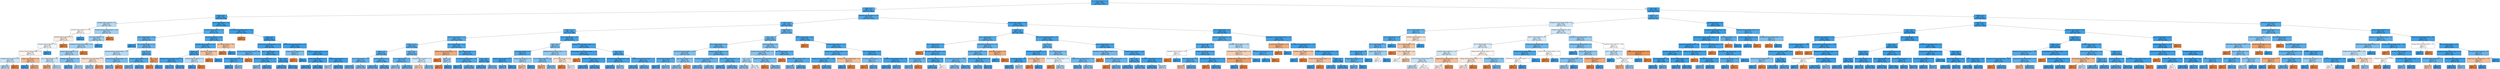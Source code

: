 digraph Tree {
node [shape=box, style="filled", color="black"] ;
0 [label="due_vs_submission_date <= 0.5\ngini = 0.083\nsamples = 153943\nvalue = [6670, 147273]", fillcolor="#399de5f3"] ;
1 [label="weight <= 1.5\ngini = 0.126\nsamples = 70923\nvalue = [4778, 66145]", fillcolor="#399de5ed"] ;
0 -> 1 [labeldistance=2.5, labelangle=45, headlabel="True"] ;
2 [label="date <= 33.0\ngini = 0.037\nsamples = 19112\nvalue = [363, 18749]", fillcolor="#399de5fa"] ;
1 -> 2 ;
3 [label="homepage_clicks_by_interval <= 6.5\ngini = 0.474\nsamples = 262\nvalue = [101, 161]", fillcolor="#399de55f"] ;
2 -> 3 ;
4 [label="oucontent_clicks_by_interval <= 37.0\ngini = 0.5\nsamples = 67\nvalue = [34, 33]", fillcolor="#e5813908"] ;
3 -> 4 ;
5 [label="homepage_clicks_by_interval <= 5.5\ngini = 0.497\nsamples = 63\nvalue = [34, 29]", fillcolor="#e5813925"] ;
4 -> 5 ;
6 [label="homepage_clicks_by_interval <= 4.5\ngini = 0.499\nsamples = 56\nvalue = [27, 29]", fillcolor="#399de512"] ;
5 -> 6 ;
7 [label="resource_clicks_by_interval_change <= 1.5\ngini = 0.499\nsamples = 52\nvalue = [27, 25]", fillcolor="#e5813913"] ;
6 -> 7 ;
8 [label="homepage_clicks_by_interval <= 3.5\ngini = 0.489\nsamples = 33\nvalue = [14, 19]", fillcolor="#399de543"] ;
7 -> 8 ;
9 [label="gini = 0.464\nsamples = 30\nvalue = [11, 19]", fillcolor="#399de56b"] ;
8 -> 9 ;
10 [label="gini = 0.0\nsamples = 3\nvalue = [3, 0]", fillcolor="#e58139ff"] ;
8 -> 10 ;
11 [label="subpage_clicks_by_interval <= 0.5\ngini = 0.432\nsamples = 19\nvalue = [13, 6]", fillcolor="#e5813989"] ;
7 -> 11 ;
12 [label="gini = 0.0\nsamples = 2\nvalue = [0, 2]", fillcolor="#399de5ff"] ;
11 -> 12 ;
13 [label="gini = 0.36\nsamples = 17\nvalue = [13, 4]", fillcolor="#e58139b1"] ;
11 -> 13 ;
14 [label="gini = 0.0\nsamples = 4\nvalue = [0, 4]", fillcolor="#399de5ff"] ;
6 -> 14 ;
15 [label="gini = 0.0\nsamples = 7\nvalue = [7, 0]", fillcolor="#e58139ff"] ;
5 -> 15 ;
16 [label="gini = 0.0\nsamples = 4\nvalue = [0, 4]", fillcolor="#399de5ff"] ;
4 -> 16 ;
17 [label="forumng_clicks_by_interval_change <= 130.5\ngini = 0.451\nsamples = 195\nvalue = [67, 128]", fillcolor="#399de57a"] ;
3 -> 17 ;
18 [label="url_clicks_by_interval <= 4.5\ngini = 0.447\nsamples = 193\nvalue = [65, 128]", fillcolor="#399de57e"] ;
17 -> 18 ;
19 [label="homepage_clicks_by_interval_change <= 68.5\ngini = 0.455\nsamples = 186\nvalue = [65, 121]", fillcolor="#399de576"] ;
18 -> 19 ;
20 [label="forumng_clicks_by_interval <= 2.5\ngini = 0.448\nsamples = 183\nvalue = [62, 121]", fillcolor="#399de57c"] ;
19 -> 20 ;
21 [label="due_vs_submission_date <= -5.5\ngini = 0.488\nsamples = 85\nvalue = [36, 49]", fillcolor="#399de544"] ;
20 -> 21 ;
22 [label="gini = 0.346\nsamples = 9\nvalue = [7, 2]", fillcolor="#e58139b6"] ;
21 -> 22 ;
23 [label="gini = 0.472\nsamples = 76\nvalue = [29, 47]", fillcolor="#399de562"] ;
21 -> 23 ;
24 [label="homepage_clicks_by_interval <= 16.5\ngini = 0.39\nsamples = 98\nvalue = [26, 72]", fillcolor="#399de5a3"] ;
20 -> 24 ;
25 [label="gini = 0.147\nsamples = 25\nvalue = [2, 23]", fillcolor="#399de5e9"] ;
24 -> 25 ;
26 [label="gini = 0.441\nsamples = 73\nvalue = [24, 49]", fillcolor="#399de582"] ;
24 -> 26 ;
27 [label="gini = 0.0\nsamples = 3\nvalue = [3, 0]", fillcolor="#e58139ff"] ;
19 -> 27 ;
28 [label="gini = 0.0\nsamples = 7\nvalue = [0, 7]", fillcolor="#399de5ff"] ;
18 -> 28 ;
29 [label="gini = 0.0\nsamples = 2\nvalue = [2, 0]", fillcolor="#e58139ff"] ;
17 -> 29 ;
30 [label="due_vs_submission_date <= -6.5\ngini = 0.027\nsamples = 18850\nvalue = [262, 18588]", fillcolor="#399de5fb"] ;
2 -> 30 ;
31 [label="homepage_clicks_by_interval <= 10.5\ngini = 0.19\nsamples = 638\nvalue = [68, 570]", fillcolor="#399de5e1"] ;
30 -> 31 ;
32 [label="due_vs_submission_date <= -85.5\ngini = 0.257\nsamples = 324\nvalue = [49, 275]", fillcolor="#399de5d2"] ;
31 -> 32 ;
33 [label="gini = 0.0\nsamples = 56\nvalue = [0, 56]", fillcolor="#399de5ff"] ;
32 -> 33 ;
34 [label="due_vs_submission_date <= -24.5\ngini = 0.299\nsamples = 268\nvalue = [49, 219]", fillcolor="#399de5c6"] ;
32 -> 34 ;
35 [label="homepage_clicks_by_interval_change <= -2.0\ngini = 0.475\nsamples = 62\nvalue = [24, 38]", fillcolor="#399de55e"] ;
34 -> 35 ;
36 [label="subpage_clicks_by_interval_change <= -2.0\ngini = 0.49\nsamples = 28\nvalue = [16, 12]", fillcolor="#e5813940"] ;
35 -> 36 ;
37 [label="gini = 0.408\nsamples = 14\nvalue = [4, 10]", fillcolor="#399de599"] ;
36 -> 37 ;
38 [label="gini = 0.245\nsamples = 14\nvalue = [12, 2]", fillcolor="#e58139d4"] ;
36 -> 38 ;
39 [label="subpage_clicks_by_interval_change <= 4.5\ngini = 0.36\nsamples = 34\nvalue = [8, 26]", fillcolor="#399de5b1"] ;
35 -> 39 ;
40 [label="gini = 0.305\nsamples = 32\nvalue = [6, 26]", fillcolor="#399de5c4"] ;
39 -> 40 ;
41 [label="gini = 0.0\nsamples = 2\nvalue = [2, 0]", fillcolor="#e58139ff"] ;
39 -> 41 ;
42 [label="date <= 211.5\ngini = 0.213\nsamples = 206\nvalue = [25, 181]", fillcolor="#399de5dc"] ;
34 -> 42 ;
43 [label="oucontent_clicks_by_interval <= 0.5\ngini = 0.187\nsamples = 201\nvalue = [21, 180]", fillcolor="#399de5e1"] ;
42 -> 43 ;
44 [label="gini = 0.283\nsamples = 88\nvalue = [15, 73]", fillcolor="#399de5cb"] ;
43 -> 44 ;
45 [label="gini = 0.101\nsamples = 113\nvalue = [6, 107]", fillcolor="#399de5f1"] ;
43 -> 45 ;
46 [label="date <= 232.5\ngini = 0.32\nsamples = 5\nvalue = [4, 1]", fillcolor="#e58139bf"] ;
42 -> 46 ;
47 [label="gini = 0.0\nsamples = 4\nvalue = [4, 0]", fillcolor="#e58139ff"] ;
46 -> 47 ;
48 [label="gini = 0.0\nsamples = 1\nvalue = [0, 1]", fillcolor="#399de5ff"] ;
46 -> 48 ;
49 [label="quiz_clicks_by_interval <= 102.0\ngini = 0.114\nsamples = 314\nvalue = [19, 295]", fillcolor="#399de5ef"] ;
31 -> 49 ;
50 [label="homepage_clicks_by_interval <= 119.0\ngini = 0.103\nsamples = 311\nvalue = [17, 294]", fillcolor="#399de5f0"] ;
49 -> 50 ;
51 [label="weight <= 0.5\ngini = 0.093\nsamples = 308\nvalue = [15, 293]", fillcolor="#399de5f2"] ;
50 -> 51 ;
52 [label="homepage_clicks_by_interval_change <= -0.5\ngini = 0.082\nsamples = 303\nvalue = [13, 290]", fillcolor="#399de5f4"] ;
51 -> 52 ;
53 [label="gini = 0.139\nsamples = 120\nvalue = [9, 111]", fillcolor="#399de5ea"] ;
52 -> 53 ;
54 [label="gini = 0.043\nsamples = 183\nvalue = [4, 179]", fillcolor="#399de5f9"] ;
52 -> 54 ;
55 [label="oucontent_clicks_by_interval <= 1.0\ngini = 0.48\nsamples = 5\nvalue = [2, 3]", fillcolor="#399de555"] ;
51 -> 55 ;
56 [label="gini = 0.0\nsamples = 3\nvalue = [0, 3]", fillcolor="#399de5ff"] ;
55 -> 56 ;
57 [label="gini = 0.0\nsamples = 2\nvalue = [2, 0]", fillcolor="#e58139ff"] ;
55 -> 57 ;
58 [label="quiz_clicks_by_interval <= 59.0\ngini = 0.444\nsamples = 3\nvalue = [2, 1]", fillcolor="#e581397f"] ;
50 -> 58 ;
59 [label="gini = 0.0\nsamples = 2\nvalue = [2, 0]", fillcolor="#e58139ff"] ;
58 -> 59 ;
60 [label="gini = 0.0\nsamples = 1\nvalue = [0, 1]", fillcolor="#399de5ff"] ;
58 -> 60 ;
61 [label="quiz_clicks_by_interval <= 143.5\ngini = 0.444\nsamples = 3\nvalue = [2, 1]", fillcolor="#e581397f"] ;
49 -> 61 ;
62 [label="gini = 0.0\nsamples = 2\nvalue = [2, 0]", fillcolor="#e58139ff"] ;
61 -> 62 ;
63 [label="gini = 0.0\nsamples = 1\nvalue = [0, 1]", fillcolor="#399de5ff"] ;
61 -> 63 ;
64 [label="resource_clicks_by_interval_change <= -155.0\ngini = 0.021\nsamples = 18212\nvalue = [194, 18018]", fillcolor="#399de5fc"] ;
30 -> 64 ;
65 [label="gini = 0.0\nsamples = 1\nvalue = [1, 0]", fillcolor="#e58139ff"] ;
64 -> 65 ;
66 [label="weight <= 0.5\ngini = 0.021\nsamples = 18211\nvalue = [193, 18018]", fillcolor="#399de5fc"] ;
64 -> 66 ;
67 [label="resource_clicks_by_interval_change <= -45.5\ngini = 0.046\nsamples = 4151\nvalue = [98, 4053]", fillcolor="#399de5f9"] ;
66 -> 67 ;
68 [label="resource_clicks_by_interval_change <= -46.5\ngini = 0.255\nsamples = 20\nvalue = [3, 17]", fillcolor="#399de5d2"] ;
67 -> 68 ;
69 [label="resource_clicks_by_interval <= 11.5\ngini = 0.105\nsamples = 18\nvalue = [1, 17]", fillcolor="#399de5f0"] ;
68 -> 69 ;
70 [label="gini = 0.0\nsamples = 14\nvalue = [0, 14]", fillcolor="#399de5ff"] ;
69 -> 70 ;
71 [label="gini = 0.375\nsamples = 4\nvalue = [1, 3]", fillcolor="#399de5aa"] ;
69 -> 71 ;
72 [label="gini = 0.0\nsamples = 2\nvalue = [2, 0]", fillcolor="#e58139ff"] ;
68 -> 72 ;
73 [label="due_vs_submission_date <= -1.5\ngini = 0.045\nsamples = 4131\nvalue = [95, 4036]", fillcolor="#399de5f9"] ;
67 -> 73 ;
74 [label="glossary_clicks_by_interval_change <= -2.5\ngini = 0.076\nsamples = 883\nvalue = [35, 848]", fillcolor="#399de5f4"] ;
73 -> 74 ;
75 [label="gini = 0.375\nsamples = 8\nvalue = [2, 6]", fillcolor="#399de5aa"] ;
74 -> 75 ;
76 [label="gini = 0.073\nsamples = 875\nvalue = [33, 842]", fillcolor="#399de5f5"] ;
74 -> 76 ;
77 [label="date <= 232.5\ngini = 0.036\nsamples = 3248\nvalue = [60, 3188]", fillcolor="#399de5fa"] ;
73 -> 77 ;
78 [label="gini = 0.048\nsamples = 2173\nvalue = [54, 2119]", fillcolor="#399de5f9"] ;
77 -> 78 ;
79 [label="gini = 0.011\nsamples = 1075\nvalue = [6, 1069]", fillcolor="#399de5fe"] ;
77 -> 79 ;
80 [label="glossary_clicks_by_interval_change <= -12.0\ngini = 0.013\nsamples = 14060\nvalue = [95, 13965]", fillcolor="#399de5fd"] ;
66 -> 80 ;
81 [label="forumng_clicks_by_interval <= 2.0\ngini = 0.375\nsamples = 4\nvalue = [1, 3]", fillcolor="#399de5aa"] ;
80 -> 81 ;
82 [label="gini = 0.0\nsamples = 1\nvalue = [1, 0]", fillcolor="#e58139ff"] ;
81 -> 82 ;
83 [label="gini = 0.0\nsamples = 3\nvalue = [0, 3]", fillcolor="#399de5ff"] ;
81 -> 83 ;
84 [label="quiz_clicks_by_interval_change <= 31.5\ngini = 0.013\nsamples = 14056\nvalue = [94, 13962]", fillcolor="#399de5fd"] ;
80 -> 84 ;
85 [label="forumng_clicks_by_interval <= 11.5\ngini = 0.012\nsamples = 13509\nvalue = [81, 13428]", fillcolor="#399de5fd"] ;
84 -> 85 ;
86 [label="gini = 0.019\nsamples = 6621\nvalue = [62, 6559]", fillcolor="#399de5fd"] ;
85 -> 86 ;
87 [label="gini = 0.006\nsamples = 6888\nvalue = [19, 6869]", fillcolor="#399de5fe"] ;
85 -> 87 ;
88 [label="homepage_clicks_by_interval <= 1.5\ngini = 0.046\nsamples = 547\nvalue = [13, 534]", fillcolor="#399de5f9"] ;
84 -> 88 ;
89 [label="gini = 0.444\nsamples = 3\nvalue = [1, 2]", fillcolor="#399de57f"] ;
88 -> 89 ;
90 [label="gini = 0.043\nsamples = 544\nvalue = [12, 532]", fillcolor="#399de5f9"] ;
88 -> 90 ;
91 [label="homepage_clicks_by_interval <= 25.5\ngini = 0.156\nsamples = 51811\nvalue = [4415, 47396]", fillcolor="#399de5e7"] ;
1 -> 91 ;
92 [label="weight <= 19.0\ngini = 0.199\nsamples = 28667\nvalue = [3210, 25457]", fillcolor="#399de5df"] ;
91 -> 92 ;
93 [label="weight <= 17.75\ngini = 0.168\nsamples = 20938\nvalue = [1940, 18998]", fillcolor="#399de5e5"] ;
92 -> 93 ;
94 [label="forumng_clicks_by_interval <= 6.5\ngini = 0.201\nsamples = 14534\nvalue = [1646, 12888]", fillcolor="#399de5de"] ;
93 -> 94 ;
95 [label="weight <= 11.25\ngini = 0.23\nsamples = 9393\nvalue = [1247, 8146]", fillcolor="#399de5d8"] ;
94 -> 95 ;
96 [label="weight <= 2.5\ngini = 0.213\nsamples = 7481\nvalue = [907, 6574]", fillcolor="#399de5dc"] ;
95 -> 96 ;
97 [label="due_vs_submission_date <= -2.5\ngini = 0.287\nsamples = 1059\nvalue = [184, 875]", fillcolor="#399de5c9"] ;
96 -> 97 ;
98 [label="gini = 0.235\nsamples = 596\nvalue = [81, 515]", fillcolor="#399de5d7"] ;
97 -> 98 ;
99 [label="gini = 0.346\nsamples = 463\nvalue = [103, 360]", fillcolor="#399de5b6"] ;
97 -> 99 ;
100 [label="url_clicks_by_interval <= 1.5\ngini = 0.2\nsamples = 6422\nvalue = [723, 5699]", fillcolor="#399de5df"] ;
96 -> 100 ;
101 [label="gini = 0.213\nsamples = 5436\nvalue = [657, 4779]", fillcolor="#399de5dc"] ;
100 -> 101 ;
102 [label="gini = 0.125\nsamples = 986\nvalue = [66, 920]", fillcolor="#399de5ed"] ;
100 -> 102 ;
103 [label="date <= 175.5\ngini = 0.292\nsamples = 1912\nvalue = [340, 1572]", fillcolor="#399de5c8"] ;
95 -> 103 ;
104 [label="due_vs_submission_date <= -7.5\ngini = 0.274\nsamples = 1815\nvalue = [298, 1517]", fillcolor="#399de5cd"] ;
103 -> 104 ;
105 [label="gini = 0.407\nsamples = 260\nvalue = [74, 186]", fillcolor="#399de59a"] ;
104 -> 105 ;
106 [label="gini = 0.247\nsamples = 1555\nvalue = [224, 1331]", fillcolor="#399de5d4"] ;
104 -> 106 ;
107 [label="homepage_clicks_by_interval <= 11.5\ngini = 0.491\nsamples = 97\nvalue = [42, 55]", fillcolor="#399de53c"] ;
103 -> 107 ;
108 [label="gini = 0.475\nsamples = 49\nvalue = [30, 19]", fillcolor="#e581395e"] ;
107 -> 108 ;
109 [label="gini = 0.375\nsamples = 48\nvalue = [12, 36]", fillcolor="#399de5aa"] ;
107 -> 109 ;
110 [label="due_vs_submission_date <= -40.0\ngini = 0.143\nsamples = 5141\nvalue = [399, 4742]", fillcolor="#399de5ea"] ;
94 -> 110 ;
111 [label="subpage_clicks_by_interval_change <= 4.0\ngini = 0.375\nsamples = 8\nvalue = [6, 2]", fillcolor="#e58139aa"] ;
110 -> 111 ;
112 [label="gini = 0.0\nsamples = 5\nvalue = [5, 0]", fillcolor="#e58139ff"] ;
111 -> 112 ;
113 [label="weight <= 7.0\ngini = 0.444\nsamples = 3\nvalue = [1, 2]", fillcolor="#399de57f"] ;
111 -> 113 ;
114 [label="gini = 0.0\nsamples = 1\nvalue = [1, 0]", fillcolor="#e58139ff"] ;
113 -> 114 ;
115 [label="gini = 0.0\nsamples = 2\nvalue = [0, 2]", fillcolor="#399de5ff"] ;
113 -> 115 ;
116 [label="due_vs_submission_date <= -1.5\ngini = 0.141\nsamples = 5133\nvalue = [393, 4740]", fillcolor="#399de5ea"] ;
110 -> 116 ;
117 [label="quiz_clicks_by_interval_change <= -56.5\ngini = 0.181\nsamples = 2707\nvalue = [272, 2435]", fillcolor="#399de5e3"] ;
116 -> 117 ;
118 [label="gini = 0.045\nsamples = 172\nvalue = [4, 168]", fillcolor="#399de5f9"] ;
117 -> 118 ;
119 [label="gini = 0.189\nsamples = 2535\nvalue = [268, 2267]", fillcolor="#399de5e1"] ;
117 -> 119 ;
120 [label="date <= 102.0\ngini = 0.095\nsamples = 2426\nvalue = [121, 2305]", fillcolor="#399de5f2"] ;
116 -> 120 ;
121 [label="gini = 0.074\nsamples = 2260\nvalue = [87, 2173]", fillcolor="#399de5f5"] ;
120 -> 121 ;
122 [label="gini = 0.326\nsamples = 166\nvalue = [34, 132]", fillcolor="#399de5bd"] ;
120 -> 122 ;
123 [label="due_vs_submission_date <= -24.5\ngini = 0.088\nsamples = 6404\nvalue = [294, 6110]", fillcolor="#399de5f3"] ;
93 -> 123 ;
124 [label="date <= 64.5\ngini = 0.377\nsamples = 135\nvalue = [34, 101]", fillcolor="#399de5a9"] ;
123 -> 124 ;
125 [label="quiz_clicks_by_interval <= 0.5\ngini = 0.161\nsamples = 34\nvalue = [3, 31]", fillcolor="#399de5e6"] ;
124 -> 125 ;
126 [label="homepage_clicks_by_interval <= 0.5\ngini = 0.069\nsamples = 28\nvalue = [1, 27]", fillcolor="#399de5f6"] ;
125 -> 126 ;
127 [label="gini = 0.219\nsamples = 8\nvalue = [1, 7]", fillcolor="#399de5db"] ;
126 -> 127 ;
128 [label="gini = 0.0\nsamples = 20\nvalue = [0, 20]", fillcolor="#399de5ff"] ;
126 -> 128 ;
129 [label="subpage_clicks_by_interval <= 3.5\ngini = 0.444\nsamples = 6\nvalue = [2, 4]", fillcolor="#399de57f"] ;
125 -> 129 ;
130 [label="gini = 0.444\nsamples = 3\nvalue = [2, 1]", fillcolor="#e581397f"] ;
129 -> 130 ;
131 [label="gini = 0.0\nsamples = 3\nvalue = [0, 3]", fillcolor="#399de5ff"] ;
129 -> 131 ;
132 [label="homepage_clicks_by_interval_change <= -1.5\ngini = 0.425\nsamples = 101\nvalue = [31, 70]", fillcolor="#399de58e"] ;
124 -> 132 ;
133 [label="due_vs_submission_date <= -111.0\ngini = 0.384\nsamples = 85\nvalue = [22, 63]", fillcolor="#399de5a6"] ;
132 -> 133 ;
134 [label="gini = 0.375\nsamples = 4\nvalue = [3, 1]", fillcolor="#e58139aa"] ;
133 -> 134 ;
135 [label="gini = 0.359\nsamples = 81\nvalue = [19, 62]", fillcolor="#399de5b1"] ;
133 -> 135 ;
136 [label="due_vs_submission_date <= -44.5\ngini = 0.492\nsamples = 16\nvalue = [9, 7]", fillcolor="#e5813939"] ;
132 -> 136 ;
137 [label="gini = 0.0\nsamples = 3\nvalue = [3, 0]", fillcolor="#e58139ff"] ;
136 -> 137 ;
138 [label="gini = 0.497\nsamples = 13\nvalue = [6, 7]", fillcolor="#399de524"] ;
136 -> 138 ;
139 [label="homepage_clicks_by_interval_change <= -6.5\ngini = 0.08\nsamples = 6269\nvalue = [260, 6009]", fillcolor="#399de5f4"] ;
123 -> 139 ;
140 [label="sharedsubpage_clicks_by_interval_change <= -3.5\ngini = 0.06\nsamples = 4427\nvalue = [138, 4289]", fillcolor="#399de5f7"] ;
139 -> 140 ;
141 [label="gini = 0.0\nsamples = 1\nvalue = [1, 0]", fillcolor="#e58139ff"] ;
140 -> 141 ;
142 [label="forumng_clicks_by_interval_change <= -24.5\ngini = 0.06\nsamples = 4426\nvalue = [137, 4289]", fillcolor="#399de5f7"] ;
140 -> 142 ;
143 [label="gini = 0.044\nsamples = 2070\nvalue = [47, 2023]", fillcolor="#399de5f9"] ;
142 -> 143 ;
144 [label="gini = 0.073\nsamples = 2356\nvalue = [90, 2266]", fillcolor="#399de5f5"] ;
142 -> 144 ;
145 [label="date <= 85.5\ngini = 0.124\nsamples = 1842\nvalue = [122, 1720]", fillcolor="#399de5ed"] ;
139 -> 145 ;
146 [label="forumng_clicks_by_interval_change <= 64.0\ngini = 0.068\nsamples = 738\nvalue = [26, 712]", fillcolor="#399de5f6"] ;
145 -> 146 ;
147 [label="gini = 0.061\nsamples = 727\nvalue = [23, 704]", fillcolor="#399de5f7"] ;
146 -> 147 ;
148 [label="gini = 0.397\nsamples = 11\nvalue = [3, 8]", fillcolor="#399de59f"] ;
146 -> 148 ;
149 [label="homepage_clicks_by_interval_change <= -1.5\ngini = 0.159\nsamples = 1104\nvalue = [96, 1008]", fillcolor="#399de5e7"] ;
145 -> 149 ;
150 [label="gini = 0.134\nsamples = 828\nvalue = [60, 768]", fillcolor="#399de5eb"] ;
149 -> 150 ;
151 [label="gini = 0.227\nsamples = 276\nvalue = [36, 240]", fillcolor="#399de5d9"] ;
149 -> 151 ;
152 [label="weight <= 26.5\ngini = 0.275\nsamples = 7729\nvalue = [1270, 6459]", fillcolor="#399de5cd"] ;
92 -> 152 ;
153 [label="date <= 161.5\ngini = 0.309\nsamples = 6119\nvalue = [1168, 4951]", fillcolor="#399de5c3"] ;
152 -> 153 ;
154 [label="due_vs_submission_date <= -7.5\ngini = 0.278\nsamples = 4492\nvalue = [749, 3743]", fillcolor="#399de5cc"] ;
153 -> 154 ;
155 [label="quiz_clicks_by_interval_change <= -122.0\ngini = 0.384\nsamples = 830\nvalue = [215, 615]", fillcolor="#399de5a6"] ;
154 -> 155 ;
156 [label="forumng_clicks_by_interval <= 1.5\ngini = 0.188\nsamples = 76\nvalue = [8, 68]", fillcolor="#399de5e1"] ;
155 -> 156 ;
157 [label="gini = 0.043\nsamples = 46\nvalue = [1, 45]", fillcolor="#399de5f9"] ;
156 -> 157 ;
158 [label="gini = 0.358\nsamples = 30\nvalue = [7, 23]", fillcolor="#399de5b1"] ;
156 -> 158 ;
159 [label="page_clicks_by_interval <= 1.5\ngini = 0.398\nsamples = 754\nvalue = [207, 547]", fillcolor="#399de59f"] ;
155 -> 159 ;
160 [label="gini = 0.393\nsamples = 747\nvalue = [201, 546]", fillcolor="#399de5a1"] ;
159 -> 160 ;
161 [label="gini = 0.245\nsamples = 7\nvalue = [6, 1]", fillcolor="#e58139d4"] ;
159 -> 161 ;
162 [label="homepage_clicks_by_interval <= 12.5\ngini = 0.249\nsamples = 3662\nvalue = [534, 3128]", fillcolor="#399de5d3"] ;
154 -> 162 ;
163 [label="homepage_clicks_by_interval_change <= -2.5\ngini = 0.297\nsamples = 1746\nvalue = [317, 1429]", fillcolor="#399de5c6"] ;
162 -> 163 ;
164 [label="gini = 0.273\nsamples = 1130\nvalue = [184, 946]", fillcolor="#399de5cd"] ;
163 -> 164 ;
165 [label="gini = 0.339\nsamples = 616\nvalue = [133, 483]", fillcolor="#399de5b9"] ;
163 -> 165 ;
166 [label="quiz_clicks_by_interval_change <= -6.5\ngini = 0.201\nsamples = 1916\nvalue = [217, 1699]", fillcolor="#399de5de"] ;
162 -> 166 ;
167 [label="gini = 0.142\nsamples = 715\nvalue = [55, 660]", fillcolor="#399de5ea"] ;
166 -> 167 ;
168 [label="gini = 0.233\nsamples = 1201\nvalue = [162, 1039]", fillcolor="#399de5d7"] ;
166 -> 168 ;
169 [label="url_clicks_by_interval <= 3.5\ngini = 0.382\nsamples = 1627\nvalue = [419, 1208]", fillcolor="#399de5a7"] ;
153 -> 169 ;
170 [label="oucontent_clicks_by_interval_change <= -2.5\ngini = 0.405\nsamples = 1367\nvalue = [386, 981]", fillcolor="#399de59b"] ;
169 -> 170 ;
171 [label="date <= 197.0\ngini = 0.461\nsamples = 481\nvalue = [173, 308]", fillcolor="#399de570"] ;
170 -> 171 ;
172 [label="gini = 0.407\nsamples = 288\nvalue = [82, 206]", fillcolor="#399de599"] ;
171 -> 172 ;
173 [label="gini = 0.498\nsamples = 193\nvalue = [91, 102]", fillcolor="#399de51b"] ;
171 -> 173 ;
174 [label="subpage_clicks_by_interval_change <= -38.0\ngini = 0.365\nsamples = 886\nvalue = [213, 673]", fillcolor="#399de5ae"] ;
170 -> 174 ;
175 [label="gini = 0.0\nsamples = 5\nvalue = [5, 0]", fillcolor="#e58139ff"] ;
174 -> 175 ;
176 [label="gini = 0.361\nsamples = 881\nvalue = [208, 673]", fillcolor="#399de5b0"] ;
174 -> 176 ;
177 [label="due_vs_submission_date <= -45.5\ngini = 0.222\nsamples = 260\nvalue = [33, 227]", fillcolor="#399de5da"] ;
169 -> 177 ;
178 [label="gini = 0.0\nsamples = 2\nvalue = [2, 0]", fillcolor="#e58139ff"] ;
177 -> 178 ;
179 [label="resource_clicks_by_interval_change <= -2.5\ngini = 0.211\nsamples = 258\nvalue = [31, 227]", fillcolor="#399de5dc"] ;
177 -> 179 ;
180 [label="gini = 0.339\nsamples = 74\nvalue = [16, 58]", fillcolor="#399de5b9"] ;
179 -> 180 ;
181 [label="gini = 0.15\nsamples = 184\nvalue = [15, 169]", fillcolor="#399de5e8"] ;
179 -> 181 ;
182 [label="due_vs_submission_date <= -94.5\ngini = 0.119\nsamples = 1610\nvalue = [102, 1508]", fillcolor="#399de5ee"] ;
152 -> 182 ;
183 [label="gini = 0.0\nsamples = 2\nvalue = [2, 0]", fillcolor="#e58139ff"] ;
182 -> 183 ;
184 [label="oucontent_clicks_by_interval <= 51.5\ngini = 0.117\nsamples = 1608\nvalue = [100, 1508]", fillcolor="#399de5ee"] ;
182 -> 184 ;
185 [label="forumng_clicks_by_interval_change <= 54.5\ngini = 0.158\nsamples = 893\nvalue = [77, 816]", fillcolor="#399de5e7"] ;
184 -> 185 ;
186 [label="forumng_clicks_by_interval_change <= -456.0\ngini = 0.154\nsamples = 890\nvalue = [75, 815]", fillcolor="#399de5e8"] ;
185 -> 186 ;
187 [label="gini = 0.0\nsamples = 1\nvalue = [1, 0]", fillcolor="#e58139ff"] ;
186 -> 187 ;
188 [label="gini = 0.153\nsamples = 889\nvalue = [74, 815]", fillcolor="#399de5e8"] ;
186 -> 188 ;
189 [label="homepage_clicks_by_interval_change <= -8.5\ngini = 0.444\nsamples = 3\nvalue = [2, 1]", fillcolor="#e581397f"] ;
185 -> 189 ;
190 [label="gini = 0.0\nsamples = 1\nvalue = [0, 1]", fillcolor="#399de5ff"] ;
189 -> 190 ;
191 [label="gini = 0.0\nsamples = 2\nvalue = [2, 0]", fillcolor="#e58139ff"] ;
189 -> 191 ;
192 [label="due_vs_submission_date <= -20.5\ngini = 0.062\nsamples = 715\nvalue = [23, 692]", fillcolor="#399de5f7"] ;
184 -> 192 ;
193 [label="url_clicks_by_interval_change <= -4.0\ngini = 0.375\nsamples = 12\nvalue = [3, 9]", fillcolor="#399de5aa"] ;
192 -> 193 ;
194 [label="gini = 0.0\nsamples = 2\nvalue = [2, 0]", fillcolor="#e58139ff"] ;
193 -> 194 ;
195 [label="gini = 0.18\nsamples = 10\nvalue = [1, 9]", fillcolor="#399de5e3"] ;
193 -> 195 ;
196 [label="homepage_clicks_by_interval_change <= 10.5\ngini = 0.055\nsamples = 703\nvalue = [20, 683]", fillcolor="#399de5f8"] ;
192 -> 196 ;
197 [label="gini = 0.047\nsamples = 666\nvalue = [16, 650]", fillcolor="#399de5f9"] ;
196 -> 197 ;
198 [label="gini = 0.193\nsamples = 37\nvalue = [4, 33]", fillcolor="#399de5e0"] ;
196 -> 198 ;
199 [label="forumng_clicks_by_interval <= 43.5\ngini = 0.099\nsamples = 23144\nvalue = [1205, 21939]", fillcolor="#399de5f1"] ;
91 -> 199 ;
200 [label="weight <= 2.5\ngini = 0.123\nsamples = 12844\nvalue = [846, 11998]", fillcolor="#399de5ed"] ;
199 -> 200 ;
201 [label="due_vs_submission_date <= -2.5\ngini = 0.218\nsamples = 1158\nvalue = [144, 1014]", fillcolor="#399de5db"] ;
200 -> 201 ;
202 [label="due_vs_submission_date <= -5.5\ngini = 0.137\nsamples = 513\nvalue = [38, 475]", fillcolor="#399de5eb"] ;
201 -> 202 ;
203 [label="gini = 0.0\nsamples = 2\nvalue = [2, 0]", fillcolor="#e58139ff"] ;
202 -> 203 ;
204 [label="quiz_clicks_by_interval_change <= 53.0\ngini = 0.131\nsamples = 511\nvalue = [36, 475]", fillcolor="#399de5ec"] ;
202 -> 204 ;
205 [label="quiz_clicks_by_interval <= 51.0\ngini = 0.306\nsamples = 53\nvalue = [10, 43]", fillcolor="#399de5c4"] ;
204 -> 205 ;
206 [label="gini = 0.265\nsamples = 51\nvalue = [8, 43]", fillcolor="#399de5d0"] ;
205 -> 206 ;
207 [label="gini = 0.0\nsamples = 2\nvalue = [2, 0]", fillcolor="#e58139ff"] ;
205 -> 207 ;
208 [label="url_clicks_by_interval <= 12.0\ngini = 0.107\nsamples = 458\nvalue = [26, 432]", fillcolor="#399de5f0"] ;
204 -> 208 ;
209 [label="gini = 0.1\nsamples = 454\nvalue = [24, 430]", fillcolor="#399de5f1"] ;
208 -> 209 ;
210 [label="gini = 0.5\nsamples = 4\nvalue = [2, 2]", fillcolor="#e5813900"] ;
208 -> 210 ;
211 [label="ouelluminate_clicks_by_interval <= 8.5\ngini = 0.275\nsamples = 645\nvalue = [106, 539]", fillcolor="#399de5cd"] ;
201 -> 211 ;
212 [label="forumng_clicks_by_interval <= 24.5\ngini = 0.27\nsamples = 641\nvalue = [103, 538]", fillcolor="#399de5ce"] ;
211 -> 212 ;
213 [label="quiz_clicks_by_interval_change <= 165.0\ngini = 0.311\nsamples = 456\nvalue = [88, 368]", fillcolor="#399de5c2"] ;
212 -> 213 ;
214 [label="gini = 0.357\nsamples = 336\nvalue = [78, 258]", fillcolor="#399de5b2"] ;
213 -> 214 ;
215 [label="gini = 0.153\nsamples = 120\nvalue = [10, 110]", fillcolor="#399de5e8"] ;
213 -> 215 ;
216 [label="resource_clicks_by_interval_change <= 8.5\ngini = 0.149\nsamples = 185\nvalue = [15, 170]", fillcolor="#399de5e9"] ;
212 -> 216 ;
217 [label="gini = 0.223\nsamples = 86\nvalue = [11, 75]", fillcolor="#399de5da"] ;
216 -> 217 ;
218 [label="gini = 0.078\nsamples = 99\nvalue = [4, 95]", fillcolor="#399de5f4"] ;
216 -> 218 ;
219 [label="ouwiki_clicks_by_interval <= 6.0\ngini = 0.375\nsamples = 4\nvalue = [3, 1]", fillcolor="#e58139aa"] ;
211 -> 219 ;
220 [label="gini = 0.0\nsamples = 1\nvalue = [0, 1]", fillcolor="#399de5ff"] ;
219 -> 220 ;
221 [label="gini = 0.0\nsamples = 3\nvalue = [3, 0]", fillcolor="#e58139ff"] ;
219 -> 221 ;
222 [label="ouwiki_clicks_by_interval_change <= -27.5\ngini = 0.113\nsamples = 11686\nvalue = [702, 10984]", fillcolor="#399de5ef"] ;
200 -> 222 ;
223 [label="date <= 91.5\ngini = 0.28\nsamples = 356\nvalue = [60, 296]", fillcolor="#399de5cb"] ;
222 -> 223 ;
224 [label="ouelluminate_clicks_by_interval <= 9.5\ngini = 0.086\nsamples = 133\nvalue = [6, 127]", fillcolor="#399de5f3"] ;
223 -> 224 ;
225 [label="url_clicks_by_interval <= 13.5\ngini = 0.06\nsamples = 130\nvalue = [4, 126]", fillcolor="#399de5f7"] ;
224 -> 225 ;
226 [label="gini = 0.046\nsamples = 127\nvalue = [3, 124]", fillcolor="#399de5f9"] ;
225 -> 226 ;
227 [label="gini = 0.444\nsamples = 3\nvalue = [1, 2]", fillcolor="#399de57f"] ;
225 -> 227 ;
228 [label="quiz_clicks_by_interval <= 79.5\ngini = 0.444\nsamples = 3\nvalue = [2, 1]", fillcolor="#e581397f"] ;
224 -> 228 ;
229 [label="gini = 0.0\nsamples = 2\nvalue = [2, 0]", fillcolor="#e58139ff"] ;
228 -> 229 ;
230 [label="gini = 0.0\nsamples = 1\nvalue = [0, 1]", fillcolor="#399de5ff"] ;
228 -> 230 ;
231 [label="due_vs_submission_date <= -5.5\ngini = 0.367\nsamples = 223\nvalue = [54, 169]", fillcolor="#399de5ae"] ;
223 -> 231 ;
232 [label="resource_clicks_by_interval_change <= -12.5\ngini = 0.497\nsamples = 28\nvalue = [13, 15]", fillcolor="#399de522"] ;
231 -> 232 ;
233 [label="gini = 0.0\nsamples = 5\nvalue = [5, 0]", fillcolor="#e58139ff"] ;
232 -> 233 ;
234 [label="gini = 0.454\nsamples = 23\nvalue = [8, 15]", fillcolor="#399de577"] ;
232 -> 234 ;
235 [label="subpage_clicks_by_interval_change <= -12.5\ngini = 0.332\nsamples = 195\nvalue = [41, 154]", fillcolor="#399de5bb"] ;
231 -> 235 ;
236 [label="gini = 0.159\nsamples = 46\nvalue = [4, 42]", fillcolor="#399de5e7"] ;
235 -> 236 ;
237 [label="gini = 0.373\nsamples = 149\nvalue = [37, 112]", fillcolor="#399de5ab"] ;
235 -> 237 ;
238 [label="due_vs_submission_date <= -20.5\ngini = 0.107\nsamples = 11330\nvalue = [642, 10688]", fillcolor="#399de5f0"] ;
222 -> 238 ;
239 [label="externalquiz_clicks_by_interval_change <= -1.5\ngini = 0.34\nsamples = 106\nvalue = [23, 83]", fillcolor="#399de5b8"] ;
238 -> 239 ;
240 [label="gini = 0.0\nsamples = 3\nvalue = [3, 0]", fillcolor="#e58139ff"] ;
239 -> 240 ;
241 [label="ouwiki_clicks_by_interval_change <= -12.5\ngini = 0.313\nsamples = 103\nvalue = [20, 83]", fillcolor="#399de5c2"] ;
239 -> 241 ;
242 [label="gini = 0.0\nsamples = 2\nvalue = [2, 0]", fillcolor="#e58139ff"] ;
241 -> 242 ;
243 [label="gini = 0.293\nsamples = 101\nvalue = [18, 83]", fillcolor="#399de5c8"] ;
241 -> 243 ;
244 [label="oucontent_clicks_by_interval <= 143.5\ngini = 0.104\nsamples = 11224\nvalue = [619, 10605]", fillcolor="#399de5f0"] ;
238 -> 244 ;
245 [label="date <= 110.5\ngini = 0.119\nsamples = 8290\nvalue = [526, 7764]", fillcolor="#399de5ee"] ;
244 -> 245 ;
246 [label="gini = 0.087\nsamples = 4580\nvalue = [209, 4371]", fillcolor="#399de5f3"] ;
245 -> 246 ;
247 [label="gini = 0.156\nsamples = 3710\nvalue = [317, 3393]", fillcolor="#399de5e7"] ;
245 -> 247 ;
248 [label="oucontent_clicks_by_interval <= 1437.0\ngini = 0.061\nsamples = 2934\nvalue = [93, 2841]", fillcolor="#399de5f7"] ;
244 -> 248 ;
249 [label="gini = 0.06\nsamples = 2926\nvalue = [90, 2836]", fillcolor="#399de5f7"] ;
248 -> 249 ;
250 [label="gini = 0.469\nsamples = 8\nvalue = [3, 5]", fillcolor="#399de566"] ;
248 -> 250 ;
251 [label="due_vs_submission_date <= -6.5\ngini = 0.067\nsamples = 10300\nvalue = [359, 9941]", fillcolor="#399de5f6"] ;
199 -> 251 ;
252 [label="resource_clicks_by_interval <= 34.5\ngini = 0.16\nsamples = 854\nvalue = [75, 779]", fillcolor="#399de5e6"] ;
251 -> 252 ;
253 [label="due_vs_submission_date <= -40.5\ngini = 0.146\nsamples = 830\nvalue = [66, 764]", fillcolor="#399de5e9"] ;
252 -> 253 ;
254 [label="homepage_clicks_by_interval <= 52.5\ngini = 0.5\nsamples = 8\nvalue = [4, 4]", fillcolor="#e5813900"] ;
253 -> 254 ;
255 [label="gini = 0.0\nsamples = 4\nvalue = [4, 0]", fillcolor="#e58139ff"] ;
254 -> 255 ;
256 [label="gini = 0.0\nsamples = 4\nvalue = [0, 4]", fillcolor="#399de5ff"] ;
254 -> 256 ;
257 [label="forumng_clicks_by_interval <= 89.5\ngini = 0.139\nsamples = 822\nvalue = [62, 760]", fillcolor="#399de5ea"] ;
253 -> 257 ;
258 [label="assessment_type_TMA <= 0.5\ngini = 0.192\nsamples = 475\nvalue = [51, 424]", fillcolor="#399de5e0"] ;
257 -> 258 ;
259 [label="gini = 0.444\nsamples = 3\nvalue = [2, 1]", fillcolor="#e581397f"] ;
258 -> 259 ;
260 [label="gini = 0.186\nsamples = 472\nvalue = [49, 423]", fillcolor="#399de5e1"] ;
258 -> 260 ;
261 [label="ouelluminate_clicks_by_interval_change <= -29.5\ngini = 0.061\nsamples = 347\nvalue = [11, 336]", fillcolor="#399de5f7"] ;
257 -> 261 ;
262 [label="gini = 0.0\nsamples = 1\nvalue = [1, 0]", fillcolor="#e58139ff"] ;
261 -> 262 ;
263 [label="gini = 0.056\nsamples = 346\nvalue = [10, 336]", fillcolor="#399de5f7"] ;
261 -> 263 ;
264 [label="homepage_clicks_by_interval <= 128.5\ngini = 0.469\nsamples = 24\nvalue = [9, 15]", fillcolor="#399de566"] ;
252 -> 264 ;
265 [label="ouelluminate_clicks_by_interval_change <= 0.5\ngini = 0.473\nsamples = 13\nvalue = [8, 5]", fillcolor="#e5813960"] ;
264 -> 265 ;
266 [label="homepage_clicks_by_interval_change <= -18.0\ngini = 0.32\nsamples = 10\nvalue = [8, 2]", fillcolor="#e58139bf"] ;
265 -> 266 ;
267 [label="gini = 0.0\nsamples = 2\nvalue = [0, 2]", fillcolor="#399de5ff"] ;
266 -> 267 ;
268 [label="gini = 0.0\nsamples = 8\nvalue = [8, 0]", fillcolor="#e58139ff"] ;
266 -> 268 ;
269 [label="gini = 0.0\nsamples = 3\nvalue = [0, 3]", fillcolor="#399de5ff"] ;
265 -> 269 ;
270 [label="externalquiz_clicks_by_interval <= 7.0\ngini = 0.165\nsamples = 11\nvalue = [1, 10]", fillcolor="#399de5e6"] ;
264 -> 270 ;
271 [label="gini = 0.0\nsamples = 10\nvalue = [0, 10]", fillcolor="#399de5ff"] ;
270 -> 271 ;
272 [label="gini = 0.0\nsamples = 1\nvalue = [1, 0]", fillcolor="#e58139ff"] ;
270 -> 272 ;
273 [label="externalquiz_clicks_by_interval_change <= -12.5\ngini = 0.058\nsamples = 9446\nvalue = [284, 9162]", fillcolor="#399de5f7"] ;
251 -> 273 ;
274 [label="url_clicks_by_interval_change <= 27.0\ngini = 0.375\nsamples = 4\nvalue = [3, 1]", fillcolor="#e58139aa"] ;
273 -> 274 ;
275 [label="gini = 0.0\nsamples = 3\nvalue = [3, 0]", fillcolor="#e58139ff"] ;
274 -> 275 ;
276 [label="gini = 0.0\nsamples = 1\nvalue = [0, 1]", fillcolor="#399de5ff"] ;
274 -> 276 ;
277 [label="oucontent_clicks_by_interval_change <= -767.0\ngini = 0.058\nsamples = 9442\nvalue = [281, 9161]", fillcolor="#399de5f7"] ;
273 -> 277 ;
278 [label="oucontent_clicks_by_interval <= 145.0\ngini = 0.444\nsamples = 3\nvalue = [2, 1]", fillcolor="#e581397f"] ;
277 -> 278 ;
279 [label="gini = 0.0\nsamples = 1\nvalue = [0, 1]", fillcolor="#399de5ff"] ;
278 -> 279 ;
280 [label="gini = 0.0\nsamples = 2\nvalue = [2, 0]", fillcolor="#e58139ff"] ;
278 -> 280 ;
281 [label="dualpane_clicks_by_interval_change <= -23.5\ngini = 0.057\nsamples = 9439\nvalue = [279, 9160]", fillcolor="#399de5f7"] ;
277 -> 281 ;
282 [label="resource_clicks_by_interval_change <= 1.5\ngini = 0.444\nsamples = 3\nvalue = [2, 1]", fillcolor="#e581397f"] ;
281 -> 282 ;
283 [label="gini = 0.0\nsamples = 1\nvalue = [0, 1]", fillcolor="#399de5ff"] ;
282 -> 283 ;
284 [label="gini = 0.0\nsamples = 2\nvalue = [2, 0]", fillcolor="#e58139ff"] ;
282 -> 284 ;
285 [label="weight <= 2.5\ngini = 0.057\nsamples = 9436\nvalue = [277, 9159]", fillcolor="#399de5f7"] ;
281 -> 285 ;
286 [label="gini = 0.116\nsamples = 934\nvalue = [58, 876]", fillcolor="#399de5ee"] ;
285 -> 286 ;
287 [label="gini = 0.05\nsamples = 8502\nvalue = [219, 8283]", fillcolor="#399de5f8"] ;
285 -> 287 ;
288 [label="date <= 19.5\ngini = 0.045\nsamples = 83020\nvalue = [1892, 81128]", fillcolor="#399de5f9"] ;
0 -> 288 [labeldistance=2.5, labelangle=-45, headlabel="False"] ;
289 [label="weight <= 1.0\ngini = 0.177\nsamples = 6173\nvalue = [606, 5567]", fillcolor="#399de5e3"] ;
288 -> 289 ;
290 [label="homepage_clicks_by_interval_change <= 0.5\ngini = 0.488\nsamples = 1349\nvalue = [571, 778]", fillcolor="#399de544"] ;
289 -> 290 ;
291 [label="due_vs_submission_date <= 18.5\ngini = 0.307\nsamples = 37\nvalue = [7, 30]", fillcolor="#399de5c4"] ;
290 -> 291 ;
292 [label="due_vs_submission_date <= 3.5\ngini = 0.18\nsamples = 30\nvalue = [3, 27]", fillcolor="#399de5e3"] ;
291 -> 292 ;
293 [label="due_vs_submission_date <= 2.5\ngini = 0.266\nsamples = 19\nvalue = [3, 16]", fillcolor="#399de5cf"] ;
292 -> 293 ;
294 [label="due_vs_submission_date <= 1.5\ngini = 0.142\nsamples = 13\nvalue = [1, 12]", fillcolor="#399de5ea"] ;
293 -> 294 ;
295 [label="subpage_clicks_by_interval <= 3.0\ngini = 0.245\nsamples = 7\nvalue = [1, 6]", fillcolor="#399de5d4"] ;
294 -> 295 ;
296 [label="gini = 0.278\nsamples = 6\nvalue = [1, 5]", fillcolor="#399de5cc"] ;
295 -> 296 ;
297 [label="gini = 0.0\nsamples = 1\nvalue = [0, 1]", fillcolor="#399de5ff"] ;
295 -> 297 ;
298 [label="gini = 0.0\nsamples = 6\nvalue = [0, 6]", fillcolor="#399de5ff"] ;
294 -> 298 ;
299 [label="subpage_clicks_by_interval <= 1.0\ngini = 0.444\nsamples = 6\nvalue = [2, 4]", fillcolor="#399de57f"] ;
293 -> 299 ;
300 [label="gini = 0.5\nsamples = 4\nvalue = [2, 2]", fillcolor="#e5813900"] ;
299 -> 300 ;
301 [label="gini = 0.0\nsamples = 2\nvalue = [0, 2]", fillcolor="#399de5ff"] ;
299 -> 301 ;
302 [label="gini = 0.0\nsamples = 11\nvalue = [0, 11]", fillcolor="#399de5ff"] ;
292 -> 302 ;
303 [label="oucontent_clicks_by_interval <= 0.5\ngini = 0.49\nsamples = 7\nvalue = [4, 3]", fillcolor="#e5813940"] ;
291 -> 303 ;
304 [label="due_vs_submission_date <= 20.5\ngini = 0.444\nsamples = 6\nvalue = [4, 2]", fillcolor="#e581397f"] ;
303 -> 304 ;
305 [label="gini = 0.0\nsamples = 1\nvalue = [1, 0]", fillcolor="#e58139ff"] ;
304 -> 305 ;
306 [label="due_vs_submission_date <= 21.5\ngini = 0.48\nsamples = 5\nvalue = [3, 2]", fillcolor="#e5813955"] ;
304 -> 306 ;
307 [label="gini = 0.5\nsamples = 2\nvalue = [1, 1]", fillcolor="#e5813900"] ;
306 -> 307 ;
308 [label="gini = 0.444\nsamples = 3\nvalue = [2, 1]", fillcolor="#e581397f"] ;
306 -> 308 ;
309 [label="gini = 0.0\nsamples = 1\nvalue = [0, 1]", fillcolor="#399de5ff"] ;
303 -> 309 ;
310 [label="oucontent_clicks_by_interval <= 84.5\ngini = 0.49\nsamples = 1312\nvalue = [564, 748]", fillcolor="#399de53f"] ;
290 -> 310 ;
311 [label="glossary_clicks_by_interval <= 3.5\ngini = 0.493\nsamples = 1167\nvalue = [516, 651]", fillcolor="#399de535"] ;
310 -> 311 ;
312 [label="due_vs_submission_date <= 10.5\ngini = 0.494\nsamples = 1147\nvalue = [512, 635]", fillcolor="#399de531"] ;
311 -> 312 ;
313 [label="oucontent_clicks_by_interval <= 71.5\ngini = 0.49\nsamples = 925\nvalue = [398, 527]", fillcolor="#399de53e"] ;
312 -> 313 ;
314 [label="resource_clicks_by_interval_change <= 8.5\ngini = 0.487\nsamples = 889\nvalue = [374, 515]", fillcolor="#399de546"] ;
313 -> 314 ;
315 [label="gini = 0.479\nsamples = 682\nvalue = [271, 411]", fillcolor="#399de557"] ;
314 -> 315 ;
316 [label="gini = 0.5\nsamples = 207\nvalue = [103, 104]", fillcolor="#399de502"] ;
314 -> 316 ;
317 [label="subpage_clicks_by_interval_change <= 18.5\ngini = 0.444\nsamples = 36\nvalue = [24, 12]", fillcolor="#e581397f"] ;
313 -> 317 ;
318 [label="gini = 0.499\nsamples = 23\nvalue = [12, 11]", fillcolor="#e5813915"] ;
317 -> 318 ;
319 [label="gini = 0.142\nsamples = 13\nvalue = [12, 1]", fillcolor="#e58139ea"] ;
317 -> 319 ;
320 [label="subpage_clicks_by_interval_change <= 14.5\ngini = 0.5\nsamples = 222\nvalue = [114, 108]", fillcolor="#e581390d"] ;
312 -> 320 ;
321 [label="subpage_clicks_by_interval_change <= 12.5\ngini = 0.495\nsamples = 193\nvalue = [106, 87]", fillcolor="#e581392e"] ;
320 -> 321 ;
322 [label="gini = 0.498\nsamples = 185\nvalue = [98, 87]", fillcolor="#e581391d"] ;
321 -> 322 ;
323 [label="gini = 0.0\nsamples = 8\nvalue = [8, 0]", fillcolor="#e58139ff"] ;
321 -> 323 ;
324 [label="oucontent_clicks_by_interval <= 28.5\ngini = 0.4\nsamples = 29\nvalue = [8, 21]", fillcolor="#399de59e"] ;
320 -> 324 ;
325 [label="gini = 0.0\nsamples = 3\nvalue = [3, 0]", fillcolor="#e58139ff"] ;
324 -> 325 ;
326 [label="gini = 0.311\nsamples = 26\nvalue = [5, 21]", fillcolor="#399de5c2"] ;
324 -> 326 ;
327 [label="forumng_clicks_by_interval_change <= 40.0\ngini = 0.32\nsamples = 20\nvalue = [4, 16]", fillcolor="#399de5bf"] ;
311 -> 327 ;
328 [label="subpage_clicks_by_interval_change <= 4.0\ngini = 0.133\nsamples = 14\nvalue = [1, 13]", fillcolor="#399de5eb"] ;
327 -> 328 ;
329 [label="oucollaborate_clicks_by_interval_change <= 1.0\ngini = 0.5\nsamples = 2\nvalue = [1, 1]", fillcolor="#e5813900"] ;
328 -> 329 ;
330 [label="gini = 0.0\nsamples = 1\nvalue = [1, 0]", fillcolor="#e58139ff"] ;
329 -> 330 ;
331 [label="gini = 0.0\nsamples = 1\nvalue = [0, 1]", fillcolor="#399de5ff"] ;
329 -> 331 ;
332 [label="gini = 0.0\nsamples = 12\nvalue = [0, 12]", fillcolor="#399de5ff"] ;
328 -> 332 ;
333 [label="forumng_clicks_by_interval_change <= 66.0\ngini = 0.5\nsamples = 6\nvalue = [3, 3]", fillcolor="#e5813900"] ;
327 -> 333 ;
334 [label="gini = 0.0\nsamples = 3\nvalue = [3, 0]", fillcolor="#e58139ff"] ;
333 -> 334 ;
335 [label="gini = 0.0\nsamples = 3\nvalue = [0, 3]", fillcolor="#399de5ff"] ;
333 -> 335 ;
336 [label="subpage_clicks_by_interval_change <= 23.5\ngini = 0.443\nsamples = 145\nvalue = [48, 97]", fillcolor="#399de581"] ;
310 -> 336 ;
337 [label="subpage_clicks_by_interval_change <= 4.5\ngini = 0.372\nsamples = 97\nvalue = [24, 73]", fillcolor="#399de5ab"] ;
336 -> 337 ;
338 [label="gini = 0.0\nsamples = 15\nvalue = [0, 15]", fillcolor="#399de5ff"] ;
337 -> 338 ;
339 [label="glossary_clicks_by_interval <= 4.5\ngini = 0.414\nsamples = 82\nvalue = [24, 58]", fillcolor="#399de595"] ;
337 -> 339 ;
340 [label="subpage_clicks_by_interval_change <= 20.5\ngini = 0.393\nsamples = 78\nvalue = [21, 57]", fillcolor="#399de5a1"] ;
339 -> 340 ;
341 [label="gini = 0.417\nsamples = 71\nvalue = [21, 50]", fillcolor="#399de594"] ;
340 -> 341 ;
342 [label="gini = 0.0\nsamples = 7\nvalue = [0, 7]", fillcolor="#399de5ff"] ;
340 -> 342 ;
343 [label="oucollaborate_clicks_by_interval <= 3.5\ngini = 0.375\nsamples = 4\nvalue = [3, 1]", fillcolor="#e58139aa"] ;
339 -> 343 ;
344 [label="gini = 0.0\nsamples = 3\nvalue = [3, 0]", fillcolor="#e58139ff"] ;
343 -> 344 ;
345 [label="gini = 0.0\nsamples = 1\nvalue = [0, 1]", fillcolor="#399de5ff"] ;
343 -> 345 ;
346 [label="oucontent_clicks_by_interval <= 198.0\ngini = 0.5\nsamples = 48\nvalue = [24, 24]", fillcolor="#e5813900"] ;
336 -> 346 ;
347 [label="due_vs_submission_date <= 1.5\ngini = 0.484\nsamples = 39\nvalue = [16, 23]", fillcolor="#399de54e"] ;
346 -> 347 ;
348 [label="gini = 0.0\nsamples = 7\nvalue = [0, 7]", fillcolor="#399de5ff"] ;
347 -> 348 ;
349 [label="due_vs_submission_date <= 4.5\ngini = 0.5\nsamples = 32\nvalue = [16, 16]", fillcolor="#e5813900"] ;
347 -> 349 ;
350 [label="gini = 0.391\nsamples = 15\nvalue = [11, 4]", fillcolor="#e58139a2"] ;
349 -> 350 ;
351 [label="gini = 0.415\nsamples = 17\nvalue = [5, 12]", fillcolor="#399de595"] ;
349 -> 351 ;
352 [label="subpage_clicks_by_interval_change <= 25.5\ngini = 0.198\nsamples = 9\nvalue = [8, 1]", fillcolor="#e58139df"] ;
346 -> 352 ;
353 [label="gini = 0.0\nsamples = 1\nvalue = [0, 1]", fillcolor="#399de5ff"] ;
352 -> 353 ;
354 [label="gini = 0.0\nsamples = 8\nvalue = [8, 0]", fillcolor="#e58139ff"] ;
352 -> 354 ;
355 [label="assessment_type_CMA <= 0.5\ngini = 0.014\nsamples = 4824\nvalue = [35, 4789]", fillcolor="#399de5fd"] ;
289 -> 355 ;
356 [label="oucollaborate_clicks_by_interval <= 16.5\ngini = 0.013\nsamples = 4787\nvalue = [31, 4756]", fillcolor="#399de5fd"] ;
355 -> 356 ;
357 [label="sharedsubpage_clicks_by_interval_change <= 0.5\ngini = 0.012\nsamples = 4780\nvalue = [30, 4750]", fillcolor="#399de5fd"] ;
356 -> 357 ;
358 [label="page_clicks_by_interval_change <= 4.5\ngini = 0.012\nsamples = 4739\nvalue = [28, 4711]", fillcolor="#399de5fd"] ;
357 -> 358 ;
359 [label="homepage_clicks_by_interval <= 7.5\ngini = 0.01\nsamples = 4364\nvalue = [21, 4343]", fillcolor="#399de5fe"] ;
358 -> 359 ;
360 [label="quiz_clicks_by_interval <= 1.5\ngini = 0.026\nsamples = 678\nvalue = [9, 669]", fillcolor="#399de5fc"] ;
359 -> 360 ;
361 [label="gini = 0.024\nsamples = 671\nvalue = [8, 663]", fillcolor="#399de5fc"] ;
360 -> 361 ;
362 [label="gini = 0.245\nsamples = 7\nvalue = [1, 6]", fillcolor="#399de5d4"] ;
360 -> 362 ;
363 [label="forumng_clicks_by_interval <= 6.5\ngini = 0.006\nsamples = 3686\nvalue = [12, 3674]", fillcolor="#399de5fe"] ;
359 -> 363 ;
364 [label="gini = 0.022\nsamples = 273\nvalue = [3, 270]", fillcolor="#399de5fc"] ;
363 -> 364 ;
365 [label="gini = 0.005\nsamples = 3413\nvalue = [9, 3404]", fillcolor="#399de5fe"] ;
363 -> 365 ;
366 [label="subpage_clicks_by_interval_change <= 11.0\ngini = 0.037\nsamples = 375\nvalue = [7, 368]", fillcolor="#399de5fa"] ;
358 -> 366 ;
367 [label="gini = 0.0\nsamples = 1\nvalue = [1, 0]", fillcolor="#e58139ff"] ;
366 -> 367 ;
368 [label="forumng_clicks_by_interval <= 17.0\ngini = 0.032\nsamples = 374\nvalue = [6, 368]", fillcolor="#399de5fb"] ;
366 -> 368 ;
369 [label="gini = 0.26\nsamples = 13\nvalue = [2, 11]", fillcolor="#399de5d1"] ;
368 -> 369 ;
370 [label="gini = 0.022\nsamples = 361\nvalue = [4, 357]", fillcolor="#399de5fc"] ;
368 -> 370 ;
371 [label="subpage_clicks_by_interval_change <= 3.5\ngini = 0.093\nsamples = 41\nvalue = [2, 39]", fillcolor="#399de5f2"] ;
357 -> 371 ;
372 [label="gini = 0.0\nsamples = 1\nvalue = [1, 0]", fillcolor="#e58139ff"] ;
371 -> 372 ;
373 [label="forumng_clicks_by_interval_change <= 66.0\ngini = 0.049\nsamples = 40\nvalue = [1, 39]", fillcolor="#399de5f8"] ;
371 -> 373 ;
374 [label="forumng_clicks_by_interval <= 63.5\ngini = 0.219\nsamples = 8\nvalue = [1, 7]", fillcolor="#399de5db"] ;
373 -> 374 ;
375 [label="gini = 0.0\nsamples = 7\nvalue = [0, 7]", fillcolor="#399de5ff"] ;
374 -> 375 ;
376 [label="gini = 0.0\nsamples = 1\nvalue = [1, 0]", fillcolor="#e58139ff"] ;
374 -> 376 ;
377 [label="gini = 0.0\nsamples = 32\nvalue = [0, 32]", fillcolor="#399de5ff"] ;
373 -> 377 ;
378 [label="quiz_clicks_by_interval <= 2.5\ngini = 0.245\nsamples = 7\nvalue = [1, 6]", fillcolor="#399de5d4"] ;
356 -> 378 ;
379 [label="gini = 0.0\nsamples = 1\nvalue = [1, 0]", fillcolor="#e58139ff"] ;
378 -> 379 ;
380 [label="gini = 0.0\nsamples = 6\nvalue = [0, 6]", fillcolor="#399de5ff"] ;
378 -> 380 ;
381 [label="homepage_clicks_by_interval_change <= 8.0\ngini = 0.193\nsamples = 37\nvalue = [4, 33]", fillcolor="#399de5e0"] ;
355 -> 381 ;
382 [label="oucontent_clicks_by_interval <= 16.5\ngini = 0.077\nsamples = 25\nvalue = [1, 24]", fillcolor="#399de5f4"] ;
381 -> 382 ;
383 [label="gini = 0.0\nsamples = 24\nvalue = [0, 24]", fillcolor="#399de5ff"] ;
382 -> 383 ;
384 [label="gini = 0.0\nsamples = 1\nvalue = [1, 0]", fillcolor="#e58139ff"] ;
382 -> 384 ;
385 [label="homepage_clicks_by_interval_change <= 12.0\ngini = 0.375\nsamples = 12\nvalue = [3, 9]", fillcolor="#399de5aa"] ;
381 -> 385 ;
386 [label="gini = 0.0\nsamples = 3\nvalue = [3, 0]", fillcolor="#e58139ff"] ;
385 -> 386 ;
387 [label="gini = 0.0\nsamples = 9\nvalue = [0, 9]", fillcolor="#399de5ff"] ;
385 -> 387 ;
388 [label="weight <= 67.5\ngini = 0.033\nsamples = 76847\nvalue = [1286, 75561]", fillcolor="#399de5fb"] ;
288 -> 388 ;
389 [label="weight <= 13.75\ngini = 0.028\nsamples = 74971\nvalue = [1077, 73894]", fillcolor="#399de5fb"] ;
388 -> 389 ;
390 [label="date <= 183.5\ngini = 0.015\nsamples = 49052\nvalue = [382, 48670]", fillcolor="#399de5fd"] ;
389 -> 390 ;
391 [label="homepage_clicks_by_interval <= 13.5\ngini = 0.029\nsamples = 16504\nvalue = [242, 16262]", fillcolor="#399de5fb"] ;
390 -> 391 ;
392 [label="oucontent_clicks_by_interval <= 243.0\ngini = 0.061\nsamples = 3867\nvalue = [121, 3746]", fillcolor="#399de5f7"] ;
391 -> 392 ;
393 [label="oucontent_clicks_by_interval_change <= -146.5\ngini = 0.06\nsamples = 3866\nvalue = [120, 3746]", fillcolor="#399de5f7"] ;
392 -> 393 ;
394 [label="resource_clicks_by_interval_change <= -8.0\ngini = 0.408\nsamples = 7\nvalue = [2, 5]", fillcolor="#399de599"] ;
393 -> 394 ;
395 [label="gini = 0.0\nsamples = 5\nvalue = [0, 5]", fillcolor="#399de5ff"] ;
394 -> 395 ;
396 [label="gini = 0.0\nsamples = 2\nvalue = [2, 0]", fillcolor="#e58139ff"] ;
394 -> 396 ;
397 [label="date <= 137.5\ngini = 0.059\nsamples = 3859\nvalue = [118, 3741]", fillcolor="#399de5f7"] ;
393 -> 397 ;
398 [label="gini = 0.056\nsamples = 3730\nvalue = [108, 3622]", fillcolor="#399de5f7"] ;
397 -> 398 ;
399 [label="gini = 0.143\nsamples = 129\nvalue = [10, 119]", fillcolor="#399de5ea"] ;
397 -> 399 ;
400 [label="gini = 0.0\nsamples = 1\nvalue = [1, 0]", fillcolor="#e58139ff"] ;
392 -> 400 ;
401 [label="resource_clicks_by_interval_change <= -163.0\ngini = 0.019\nsamples = 12637\nvalue = [121, 12516]", fillcolor="#399de5fd"] ;
391 -> 401 ;
402 [label="gini = 0.0\nsamples = 1\nvalue = [1, 0]", fillcolor="#e58139ff"] ;
401 -> 402 ;
403 [label="htmlactivity_clicks_by_interval_change <= -8.5\ngini = 0.019\nsamples = 12636\nvalue = [120, 12516]", fillcolor="#399de5fd"] ;
401 -> 403 ;
404 [label="dualpane_clicks_by_interval_change <= 0.5\ngini = 0.5\nsamples = 4\nvalue = [2, 2]", fillcolor="#e5813900"] ;
403 -> 404 ;
405 [label="gini = 0.0\nsamples = 2\nvalue = [0, 2]", fillcolor="#399de5ff"] ;
404 -> 405 ;
406 [label="gini = 0.0\nsamples = 2\nvalue = [2, 0]", fillcolor="#e58139ff"] ;
404 -> 406 ;
407 [label="resource_clicks_by_interval <= 119.0\ngini = 0.019\nsamples = 12632\nvalue = [118, 12514]", fillcolor="#399de5fd"] ;
403 -> 407 ;
408 [label="gini = 0.018\nsamples = 12619\nvalue = [115, 12504]", fillcolor="#399de5fd"] ;
407 -> 408 ;
409 [label="gini = 0.355\nsamples = 13\nvalue = [3, 10]", fillcolor="#399de5b3"] ;
407 -> 409 ;
410 [label="due_vs_submission_date <= 32.5\ngini = 0.009\nsamples = 32548\nvalue = [140, 32408]", fillcolor="#399de5fe"] ;
390 -> 410 ;
411 [label="date <= 232.5\ngini = 0.016\nsamples = 12608\nvalue = [103, 12505]", fillcolor="#399de5fd"] ;
410 -> 411 ;
412 [label="date <= 228.0\ngini = 0.021\nsamples = 7433\nvalue = [78, 7355]", fillcolor="#399de5fc"] ;
411 -> 412 ;
413 [label="date <= 224.5\ngini = 0.016\nsamples = 4950\nvalue = [39, 4911]", fillcolor="#399de5fd"] ;
412 -> 413 ;
414 [label="gini = 0.023\nsamples = 3264\nvalue = [38, 3226]", fillcolor="#399de5fc"] ;
413 -> 414 ;
415 [label="gini = 0.001\nsamples = 1686\nvalue = [1, 1685]", fillcolor="#399de5ff"] ;
413 -> 415 ;
416 [label="due_vs_submission_date <= 1.5\ngini = 0.031\nsamples = 2483\nvalue = [39, 2444]", fillcolor="#399de5fb"] ;
412 -> 416 ;
417 [label="gini = 0.075\nsamples = 128\nvalue = [5, 123]", fillcolor="#399de5f5"] ;
416 -> 417 ;
418 [label="gini = 0.028\nsamples = 2355\nvalue = [34, 2321]", fillcolor="#399de5fb"] ;
416 -> 418 ;
419 [label="due_vs_submission_date <= 31.5\ngini = 0.01\nsamples = 5175\nvalue = [25, 5150]", fillcolor="#399de5fe"] ;
411 -> 419 ;
420 [label="due_vs_submission_date <= 6.5\ngini = 0.009\nsamples = 5123\nvalue = [23, 5100]", fillcolor="#399de5fe"] ;
419 -> 420 ;
421 [label="gini = 0.015\nsamples = 1424\nvalue = [11, 1413]", fillcolor="#399de5fd"] ;
420 -> 421 ;
422 [label="gini = 0.006\nsamples = 3699\nvalue = [12, 3687]", fillcolor="#399de5fe"] ;
420 -> 422 ;
423 [label="url_clicks_by_interval_change <= -0.5\ngini = 0.074\nsamples = 52\nvalue = [2, 50]", fillcolor="#399de5f5"] ;
419 -> 423 ;
424 [label="gini = 0.0\nsamples = 6\nvalue = [0, 6]", fillcolor="#399de5ff"] ;
423 -> 424 ;
425 [label="gini = 0.083\nsamples = 46\nvalue = [2, 44]", fillcolor="#399de5f3"] ;
423 -> 425 ;
426 [label="forumng_clicks_by_interval_change <= -5.5\ngini = 0.004\nsamples = 19940\nvalue = [37, 19903]", fillcolor="#399de5ff"] ;
410 -> 426 ;
427 [label="resource_clicks_by_interval_change <= -31.5\ngini = 0.0\nsamples = 5338\nvalue = [1, 5337]", fillcolor="#399de5ff"] ;
426 -> 427 ;
428 [label="quiz_clicks_by_interval_change <= 29.0\ngini = 0.025\nsamples = 79\nvalue = [1, 78]", fillcolor="#399de5fc"] ;
427 -> 428 ;
429 [label="gini = 0.0\nsamples = 72\nvalue = [0, 72]", fillcolor="#399de5ff"] ;
428 -> 429 ;
430 [label="gini = 0.245\nsamples = 7\nvalue = [1, 6]", fillcolor="#399de5d4"] ;
428 -> 430 ;
431 [label="gini = 0.0\nsamples = 5259\nvalue = [0, 5259]", fillcolor="#399de5ff"] ;
427 -> 431 ;
432 [label="date <= 232.5\ngini = 0.005\nsamples = 14602\nvalue = [36, 14566]", fillcolor="#399de5fe"] ;
426 -> 432 ;
433 [label="due_vs_submission_date <= 221.5\ngini = 0.007\nsamples = 7583\nvalue = [28, 7555]", fillcolor="#399de5fe"] ;
432 -> 433 ;
434 [label="gini = 0.007\nsamples = 7491\nvalue = [26, 7465]", fillcolor="#399de5fe"] ;
433 -> 434 ;
435 [label="gini = 0.043\nsamples = 92\nvalue = [2, 90]", fillcolor="#399de5f9"] ;
433 -> 435 ;
436 [label="due_vs_submission_date <= 236.5\ngini = 0.002\nsamples = 7019\nvalue = [8, 7011]", fillcolor="#399de5ff"] ;
432 -> 436 ;
437 [label="gini = 0.002\nsamples = 6868\nvalue = [6, 6862]", fillcolor="#399de5ff"] ;
436 -> 437 ;
438 [label="gini = 0.026\nsamples = 151\nvalue = [2, 149]", fillcolor="#399de5fc"] ;
436 -> 438 ;
439 [label="oucontent_clicks_by_interval <= 89.5\ngini = 0.052\nsamples = 25919\nvalue = [695, 25224]", fillcolor="#399de5f8"] ;
389 -> 439 ;
440 [label="weight <= 19.0\ngini = 0.073\nsamples = 16172\nvalue = [610, 15562]", fillcolor="#399de5f5"] ;
439 -> 440 ;
441 [label="weight <= 15.5\ngini = 0.045\nsamples = 8734\nvalue = [200, 8534]", fillcolor="#399de5f9"] ;
440 -> 441 ;
442 [label="homepage_clicks_by_interval_change <= -39.0\ngini = 0.181\nsamples = 737\nvalue = [74, 663]", fillcolor="#399de5e3"] ;
441 -> 442 ;
443 [label="homepage_clicks_by_interval_change <= -650.5\ngini = 0.09\nsamples = 316\nvalue = [15, 301]", fillcolor="#399de5f2"] ;
442 -> 443 ;
444 [label="gini = 0.0\nsamples = 1\nvalue = [1, 0]", fillcolor="#e58139ff"] ;
443 -> 444 ;
445 [label="gini = 0.085\nsamples = 315\nvalue = [14, 301]", fillcolor="#399de5f3"] ;
443 -> 445 ;
446 [label="oucontent_clicks_by_interval_change <= -70.0\ngini = 0.241\nsamples = 421\nvalue = [59, 362]", fillcolor="#399de5d5"] ;
442 -> 446 ;
447 [label="gini = 0.375\nsamples = 4\nvalue = [3, 1]", fillcolor="#e58139aa"] ;
446 -> 447 ;
448 [label="gini = 0.233\nsamples = 417\nvalue = [56, 361]", fillcolor="#399de5d7"] ;
446 -> 448 ;
449 [label="sharedsubpage_clicks_by_interval_change <= -4.0\ngini = 0.031\nsamples = 7997\nvalue = [126, 7871]", fillcolor="#399de5fb"] ;
441 -> 449 ;
450 [label="gini = 0.0\nsamples = 1\nvalue = [1, 0]", fillcolor="#e58139ff"] ;
449 -> 450 ;
451 [label="forumng_clicks_by_interval_change <= -2.5\ngini = 0.031\nsamples = 7996\nvalue = [125, 7871]", fillcolor="#399de5fb"] ;
449 -> 451 ;
452 [label="gini = 0.018\nsamples = 5346\nvalue = [49, 5297]", fillcolor="#399de5fd"] ;
451 -> 452 ;
453 [label="gini = 0.056\nsamples = 2650\nvalue = [76, 2574]", fillcolor="#399de5f7"] ;
451 -> 453 ;
454 [label="homepage_clicks_by_interval <= 14.5\ngini = 0.104\nsamples = 7438\nvalue = [410, 7028]", fillcolor="#399de5f0"] ;
440 -> 454 ;
455 [label="ouwiki_clicks_by_interval_change <= -74.0\ngini = 0.183\nsamples = 1817\nvalue = [185, 1632]", fillcolor="#399de5e2"] ;
454 -> 455 ;
456 [label="forumng_clicks_by_interval_change <= -58.0\ngini = 0.42\nsamples = 10\nvalue = [7, 3]", fillcolor="#e5813992"] ;
455 -> 456 ;
457 [label="gini = 0.0\nsamples = 5\nvalue = [5, 0]", fillcolor="#e58139ff"] ;
456 -> 457 ;
458 [label="gini = 0.48\nsamples = 5\nvalue = [2, 3]", fillcolor="#399de555"] ;
456 -> 458 ;
459 [label="weight <= 26.5\ngini = 0.178\nsamples = 1807\nvalue = [178, 1629]", fillcolor="#399de5e3"] ;
455 -> 459 ;
460 [label="gini = 0.198\nsamples = 1415\nvalue = [158, 1257]", fillcolor="#399de5df"] ;
459 -> 460 ;
461 [label="gini = 0.097\nsamples = 392\nvalue = [20, 372]", fillcolor="#399de5f1"] ;
459 -> 461 ;
462 [label="weight <= 21.0\ngini = 0.077\nsamples = 5621\nvalue = [225, 5396]", fillcolor="#399de5f4"] ;
454 -> 462 ;
463 [label="url_clicks_by_interval <= 3.5\ngini = 0.117\nsamples = 2101\nvalue = [131, 1970]", fillcolor="#399de5ee"] ;
462 -> 463 ;
464 [label="gini = 0.162\nsamples = 1218\nvalue = [108, 1110]", fillcolor="#399de5e6"] ;
463 -> 464 ;
465 [label="gini = 0.051\nsamples = 883\nvalue = [23, 860]", fillcolor="#399de5f8"] ;
463 -> 465 ;
466 [label="oucollaborate_clicks_by_interval_change <= 80.5\ngini = 0.052\nsamples = 3520\nvalue = [94, 3426]", fillcolor="#399de5f8"] ;
462 -> 466 ;
467 [label="gini = 0.051\nsamples = 3519\nvalue = [93, 3426]", fillcolor="#399de5f8"] ;
466 -> 467 ;
468 [label="gini = 0.0\nsamples = 1\nvalue = [1, 0]", fillcolor="#e58139ff"] ;
466 -> 468 ;
469 [label="due_vs_submission_date <= 125.0\ngini = 0.017\nsamples = 9747\nvalue = [85, 9662]", fillcolor="#399de5fd"] ;
439 -> 469 ;
470 [label="forumng_clicks_by_interval <= 15.5\ngini = 0.017\nsamples = 9746\nvalue = [84, 9662]", fillcolor="#399de5fd"] ;
469 -> 470 ;
471 [label="ouelluminate_clicks_by_interval_change <= -42.5\ngini = 0.035\nsamples = 2766\nvalue = [50, 2716]", fillcolor="#399de5fa"] ;
470 -> 471 ;
472 [label="gini = 0.0\nsamples = 1\nvalue = [1, 0]", fillcolor="#e58139ff"] ;
471 -> 472 ;
473 [label="homepage_clicks_by_interval <= 245.0\ngini = 0.035\nsamples = 2765\nvalue = [49, 2716]", fillcolor="#399de5fa"] ;
471 -> 473 ;
474 [label="gini = 0.034\nsamples = 2763\nvalue = [48, 2715]", fillcolor="#399de5fa"] ;
473 -> 474 ;
475 [label="gini = 0.5\nsamples = 2\nvalue = [1, 1]", fillcolor="#e5813900"] ;
473 -> 475 ;
476 [label="externalquiz_clicks_by_interval <= 3.5\ngini = 0.01\nsamples = 6980\nvalue = [34, 6946]", fillcolor="#399de5fe"] ;
470 -> 476 ;
477 [label="due_vs_submission_date <= 19.5\ngini = 0.009\nsamples = 6954\nvalue = [31, 6923]", fillcolor="#399de5fe"] ;
476 -> 477 ;
478 [label="gini = 0.008\nsamples = 6879\nvalue = [27, 6852]", fillcolor="#399de5fe"] ;
477 -> 478 ;
479 [label="gini = 0.101\nsamples = 75\nvalue = [4, 71]", fillcolor="#399de5f1"] ;
477 -> 479 ;
480 [label="ouwiki_clicks_by_interval <= 162.0\ngini = 0.204\nsamples = 26\nvalue = [3, 23]", fillcolor="#399de5de"] ;
476 -> 480 ;
481 [label="gini = 0.147\nsamples = 25\nvalue = [2, 23]", fillcolor="#399de5e9"] ;
480 -> 481 ;
482 [label="gini = 0.0\nsamples = 1\nvalue = [1, 0]", fillcolor="#e58139ff"] ;
480 -> 482 ;
483 [label="gini = 0.0\nsamples = 1\nvalue = [1, 0]", fillcolor="#e58139ff"] ;
469 -> 483 ;
484 [label="externalquiz_clicks_by_interval <= 1.5\ngini = 0.198\nsamples = 1876\nvalue = [209, 1667]", fillcolor="#399de5df"] ;
388 -> 484 ;
485 [label="subpage_clicks_by_interval <= 1.5\ngini = 0.264\nsamples = 1144\nvalue = [179, 965]", fillcolor="#399de5d0"] ;
484 -> 485 ;
486 [label="resource_clicks_by_interval_change <= 7.5\ngini = 0.399\nsamples = 171\nvalue = [47, 124]", fillcolor="#399de59e"] ;
485 -> 486 ;
487 [label="externalquiz_clicks_by_interval_change <= -4.5\ngini = 0.384\nsamples = 166\nvalue = [43, 123]", fillcolor="#399de5a6"] ;
486 -> 487 ;
488 [label="gini = 0.0\nsamples = 2\nvalue = [2, 0]", fillcolor="#e58139ff"] ;
487 -> 488 ;
489 [label="due_vs_submission_date <= 8.0\ngini = 0.375\nsamples = 164\nvalue = [41, 123]", fillcolor="#399de5aa"] ;
487 -> 489 ;
490 [label="due_vs_submission_date <= 4.5\ngini = 0.21\nsamples = 42\nvalue = [5, 37]", fillcolor="#399de5dd"] ;
489 -> 490 ;
491 [label="gini = 0.0\nsamples = 1\nvalue = [1, 0]", fillcolor="#e58139ff"] ;
490 -> 491 ;
492 [label="gini = 0.176\nsamples = 41\nvalue = [4, 37]", fillcolor="#399de5e3"] ;
490 -> 492 ;
493 [label="resource_clicks_by_interval <= 1.5\ngini = 0.416\nsamples = 122\nvalue = [36, 86]", fillcolor="#399de594"] ;
489 -> 493 ;
494 [label="gini = 0.436\nsamples = 112\nvalue = [36, 76]", fillcolor="#399de586"] ;
493 -> 494 ;
495 [label="gini = 0.0\nsamples = 10\nvalue = [0, 10]", fillcolor="#399de5ff"] ;
493 -> 495 ;
496 [label="forumng_clicks_by_interval <= 21.5\ngini = 0.32\nsamples = 5\nvalue = [4, 1]", fillcolor="#e58139bf"] ;
486 -> 496 ;
497 [label="gini = 0.0\nsamples = 4\nvalue = [4, 0]", fillcolor="#e58139ff"] ;
496 -> 497 ;
498 [label="gini = 0.0\nsamples = 1\nvalue = [0, 1]", fillcolor="#399de5ff"] ;
496 -> 498 ;
499 [label="homepage_clicks_by_interval <= 0.5\ngini = 0.235\nsamples = 973\nvalue = [132, 841]", fillcolor="#399de5d7"] ;
485 -> 499 ;
500 [label="gini = 0.0\nsamples = 2\nvalue = [2, 0]", fillcolor="#e58139ff"] ;
499 -> 500 ;
501 [label="oucollaborate_clicks_by_interval <= 7.5\ngini = 0.232\nsamples = 971\nvalue = [130, 841]", fillcolor="#399de5d8"] ;
499 -> 501 ;
502 [label="forumng_clicks_by_interval_change <= -45.5\ngini = 0.253\nsamples = 814\nvalue = [121, 693]", fillcolor="#399de5d2"] ;
501 -> 502 ;
503 [label="resource_clicks_by_interval <= 1.5\ngini = 0.375\nsamples = 4\nvalue = [3, 1]", fillcolor="#e58139aa"] ;
502 -> 503 ;
504 [label="gini = 0.0\nsamples = 1\nvalue = [0, 1]", fillcolor="#399de5ff"] ;
503 -> 504 ;
505 [label="gini = 0.0\nsamples = 3\nvalue = [3, 0]", fillcolor="#e58139ff"] ;
503 -> 505 ;
506 [label="forumng_clicks_by_interval <= 321.5\ngini = 0.249\nsamples = 810\nvalue = [118, 692]", fillcolor="#399de5d4"] ;
502 -> 506 ;
507 [label="gini = 0.246\nsamples = 808\nvalue = [116, 692]", fillcolor="#399de5d4"] ;
506 -> 507 ;
508 [label="gini = 0.0\nsamples = 2\nvalue = [2, 0]", fillcolor="#e58139ff"] ;
506 -> 508 ;
509 [label="homepage_clicks_by_interval <= 6.5\ngini = 0.108\nsamples = 157\nvalue = [9, 148]", fillcolor="#399de5ef"] ;
501 -> 509 ;
510 [label="oucontent_clicks_by_interval <= 1.0\ngini = 0.444\nsamples = 6\nvalue = [2, 4]", fillcolor="#399de57f"] ;
509 -> 510 ;
511 [label="gini = 0.0\nsamples = 4\nvalue = [0, 4]", fillcolor="#399de5ff"] ;
510 -> 511 ;
512 [label="gini = 0.0\nsamples = 2\nvalue = [2, 0]", fillcolor="#e58139ff"] ;
510 -> 512 ;
513 [label="ouwiki_clicks_by_interval_change <= -35.0\ngini = 0.088\nsamples = 151\nvalue = [7, 144]", fillcolor="#399de5f3"] ;
509 -> 513 ;
514 [label="gini = 0.5\nsamples = 2\nvalue = [1, 1]", fillcolor="#e5813900"] ;
513 -> 514 ;
515 [label="gini = 0.077\nsamples = 149\nvalue = [6, 143]", fillcolor="#399de5f4"] ;
513 -> 515 ;
516 [label="resource_clicks_by_interval <= 4.5\ngini = 0.079\nsamples = 732\nvalue = [30, 702]", fillcolor="#399de5f4"] ;
484 -> 516 ;
517 [label="homepage_clicks_by_interval_change <= -3.5\ngini = 0.217\nsamples = 121\nvalue = [15, 106]", fillcolor="#399de5db"] ;
516 -> 517 ;
518 [label="externalquiz_clicks_by_interval_change <= 5.5\ngini = 0.364\nsamples = 46\nvalue = [11, 35]", fillcolor="#399de5af"] ;
517 -> 518 ;
519 [label="subpage_clicks_by_interval_change <= -26.5\ngini = 0.477\nsamples = 28\nvalue = [11, 17]", fillcolor="#399de55a"] ;
518 -> 519 ;
520 [label="gini = 0.0\nsamples = 9\nvalue = [0, 9]", fillcolor="#399de5ff"] ;
519 -> 520 ;
521 [label="url_clicks_by_interval <= 0.5\ngini = 0.488\nsamples = 19\nvalue = [11, 8]", fillcolor="#e5813946"] ;
519 -> 521 ;
522 [label="gini = 0.198\nsamples = 9\nvalue = [8, 1]", fillcolor="#e58139df"] ;
521 -> 522 ;
523 [label="gini = 0.42\nsamples = 10\nvalue = [3, 7]", fillcolor="#399de592"] ;
521 -> 523 ;
524 [label="gini = 0.0\nsamples = 18\nvalue = [0, 18]", fillcolor="#399de5ff"] ;
518 -> 524 ;
525 [label="oucontent_clicks_by_interval_change <= -64.0\ngini = 0.101\nsamples = 75\nvalue = [4, 71]", fillcolor="#399de5f1"] ;
517 -> 525 ;
526 [label="gini = 0.0\nsamples = 1\nvalue = [1, 0]", fillcolor="#e58139ff"] ;
525 -> 526 ;
527 [label="url_clicks_by_interval_change <= -11.5\ngini = 0.078\nsamples = 74\nvalue = [3, 71]", fillcolor="#399de5f4"] ;
525 -> 527 ;
528 [label="homepage_clicks_by_interval <= 202.0\ngini = 0.5\nsamples = 2\nvalue = [1, 1]", fillcolor="#e5813900"] ;
527 -> 528 ;
529 [label="gini = 0.0\nsamples = 1\nvalue = [1, 0]", fillcolor="#e58139ff"] ;
528 -> 529 ;
530 [label="gini = 0.0\nsamples = 1\nvalue = [0, 1]", fillcolor="#399de5ff"] ;
528 -> 530 ;
531 [label="oucollaborate_clicks_by_interval_change <= -0.5\ngini = 0.054\nsamples = 72\nvalue = [2, 70]", fillcolor="#399de5f8"] ;
527 -> 531 ;
532 [label="gini = 0.32\nsamples = 5\nvalue = [1, 4]", fillcolor="#399de5bf"] ;
531 -> 532 ;
533 [label="gini = 0.029\nsamples = 67\nvalue = [1, 66]", fillcolor="#399de5fb"] ;
531 -> 533 ;
534 [label="resource_clicks_by_interval_change <= -36.5\ngini = 0.048\nsamples = 611\nvalue = [15, 596]", fillcolor="#399de5f9"] ;
516 -> 534 ;
535 [label="forumng_clicks_by_interval_change <= -15.5\ngini = 0.5\nsamples = 2\nvalue = [1, 1]", fillcolor="#e5813900"] ;
534 -> 535 ;
536 [label="gini = 0.0\nsamples = 1\nvalue = [0, 1]", fillcolor="#399de5ff"] ;
535 -> 536 ;
537 [label="gini = 0.0\nsamples = 1\nvalue = [1, 0]", fillcolor="#e58139ff"] ;
535 -> 537 ;
538 [label="resource_clicks_by_interval <= 78.5\ngini = 0.045\nsamples = 609\nvalue = [14, 595]", fillcolor="#399de5f9"] ;
534 -> 538 ;
539 [label="oucontent_clicks_by_interval_change <= -70.5\ngini = 0.039\nsamples = 598\nvalue = [12, 586]", fillcolor="#399de5fa"] ;
538 -> 539 ;
540 [label="oucollaborate_clicks_by_interval <= 4.5\ngini = 0.278\nsamples = 12\nvalue = [2, 10]", fillcolor="#399de5cc"] ;
539 -> 540 ;
541 [label="gini = 0.444\nsamples = 3\nvalue = [2, 1]", fillcolor="#e581397f"] ;
540 -> 541 ;
542 [label="gini = 0.0\nsamples = 9\nvalue = [0, 9]", fillcolor="#399de5ff"] ;
540 -> 542 ;
543 [label="ouelluminate_clicks_by_interval <= 8.5\ngini = 0.034\nsamples = 586\nvalue = [10, 576]", fillcolor="#399de5fb"] ;
539 -> 543 ;
544 [label="gini = 0.03\nsamples = 582\nvalue = [9, 573]", fillcolor="#399de5fb"] ;
543 -> 544 ;
545 [label="gini = 0.375\nsamples = 4\nvalue = [1, 3]", fillcolor="#399de5aa"] ;
543 -> 545 ;
546 [label="externalquiz_clicks_by_interval <= 8.5\ngini = 0.298\nsamples = 11\nvalue = [2, 9]", fillcolor="#399de5c6"] ;
538 -> 546 ;
547 [label="subpage_clicks_by_interval_change <= 143.5\ngini = 0.444\nsamples = 3\nvalue = [2, 1]", fillcolor="#e581397f"] ;
546 -> 547 ;
548 [label="gini = 0.0\nsamples = 2\nvalue = [2, 0]", fillcolor="#e58139ff"] ;
547 -> 548 ;
549 [label="gini = 0.0\nsamples = 1\nvalue = [0, 1]", fillcolor="#399de5ff"] ;
547 -> 549 ;
550 [label="gini = 0.0\nsamples = 8\nvalue = [0, 8]", fillcolor="#399de5ff"] ;
546 -> 550 ;
}